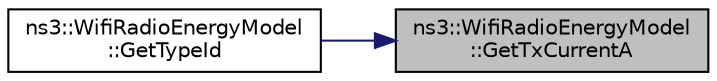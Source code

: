 digraph "ns3::WifiRadioEnergyModel::GetTxCurrentA"
{
 // LATEX_PDF_SIZE
  edge [fontname="Helvetica",fontsize="10",labelfontname="Helvetica",labelfontsize="10"];
  node [fontname="Helvetica",fontsize="10",shape=record];
  rankdir="RL";
  Node1 [label="ns3::WifiRadioEnergyModel\l::GetTxCurrentA",height=0.2,width=0.4,color="black", fillcolor="grey75", style="filled", fontcolor="black",tooltip="Gets transmit current in Amperes."];
  Node1 -> Node2 [dir="back",color="midnightblue",fontsize="10",style="solid",fontname="Helvetica"];
  Node2 [label="ns3::WifiRadioEnergyModel\l::GetTypeId",height=0.2,width=0.4,color="black", fillcolor="white", style="filled",URL="$classns3_1_1_wifi_radio_energy_model.html#a7898fc79812e8d7bb1141377bedb0a43",tooltip="Get the type ID."];
}
